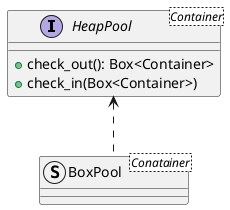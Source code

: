 @startuml "heap_pool"

interface "HeapPool" as pool<Container> {
    {method} +check_out(): Box<Container>
    {method} +check_in(Box<Container>)
}

struct "BoxPool" as boxpool<Conatainer> {
}

boxpool .u.> pool

@enduml